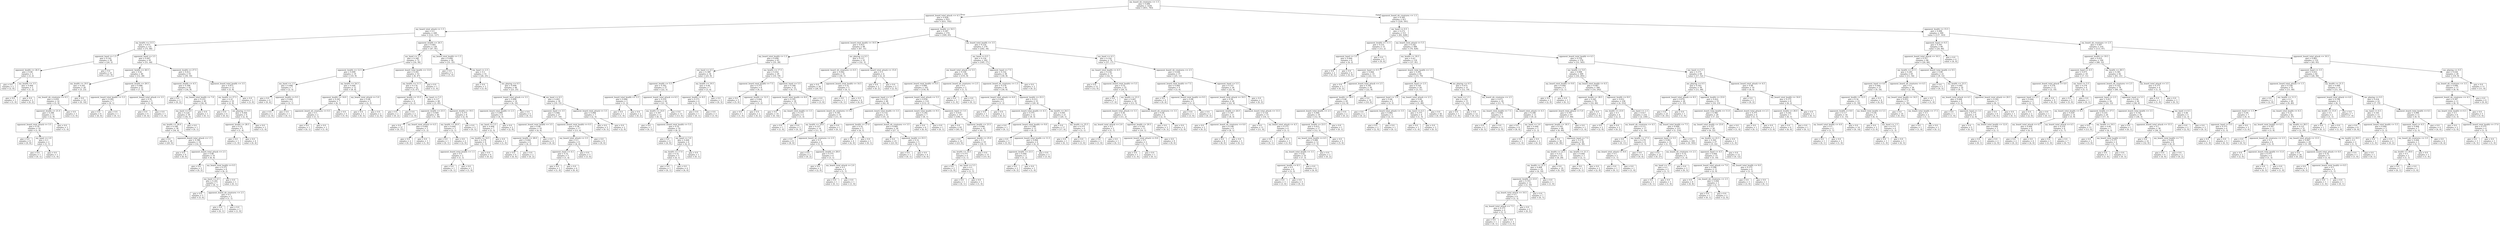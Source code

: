 digraph Tree {
node [shape=box] ;
0 [label="my_board_nb_creatures <= 1.5\ngini = 0.496\nsamples = 1434\nvalue = [651, 783]"] ;
1 [label="opponent_board_total_attack <= 4.5\ngini = 0.426\nsamples = 623\nvalue = [431, 192]"] ;
0 -> 1 [labeldistance=2.5, labelangle=45, headlabel="True"] ;
2 [label="my_board_total_attack <= 1.5\ngini = 0.5\nsamples = 249\nvalue = [122, 127]"] ;
1 -> 2 ;
3 [label="my_health <= 13.5\ngini = 0.471\nsamples = 121\nvalue = [75, 46]"] ;
2 -> 3 ;
4 [label="opponent_hand <= 1.5\ngini = 0.142\nsamples = 26\nvalue = [24, 2]"] ;
3 -> 4 ;
5 [label="opponent_health <= 26.5\ngini = 0.48\nsamples = 5\nvalue = [3, 2]"] ;
4 -> 5 ;
6 [label="gini = 0.0\nsamples = 2\nvalue = [2, 0]"] ;
5 -> 6 ;
7 [label="my_health <= 3.5\ngini = 0.444\nsamples = 3\nvalue = [1, 2]"] ;
5 -> 7 ;
8 [label="gini = 0.0\nsamples = 1\nvalue = [1, 0]"] ;
7 -> 8 ;
9 [label="gini = 0.0\nsamples = 2\nvalue = [0, 2]"] ;
7 -> 9 ;
10 [label="gini = 0.0\nsamples = 21\nvalue = [21, 0]"] ;
4 -> 10 ;
11 [label="opponent_hand <= 3.5\ngini = 0.497\nsamples = 95\nvalue = [51, 44]"] ;
3 -> 11 ;
12 [label="opponent_health <= 26.5\ngini = 0.42\nsamples = 40\nvalue = [12, 28]"] ;
11 -> 12 ;
13 [label="my_health <= 19.5\ngini = 0.293\nsamples = 28\nvalue = [5, 23]"] ;
12 -> 13 ;
14 [label="my_board_nb_creatures <= 0.5\ngini = 0.459\nsamples = 14\nvalue = [5, 9]"] ;
13 -> 14 ;
15 [label="opponent_health <= 21.0\ngini = 0.298\nsamples = 11\nvalue = [2, 9]"] ;
14 -> 15 ;
16 [label="opponent_board_total_attack <= 3.5\ngini = 0.18\nsamples = 10\nvalue = [1, 9]"] ;
15 -> 16 ;
17 [label="gini = 0.0\nsamples = 8\nvalue = [0, 8]"] ;
16 -> 17 ;
18 [label="my_hand <= 2.0\ngini = 0.5\nsamples = 2\nvalue = [1, 1]"] ;
16 -> 18 ;
19 [label="gini = 0.0\nsamples = 1\nvalue = [0, 1]"] ;
18 -> 19 ;
20 [label="gini = 0.0\nsamples = 1\nvalue = [1, 0]"] ;
18 -> 20 ;
21 [label="gini = 0.0\nsamples = 1\nvalue = [1, 0]"] ;
15 -> 21 ;
22 [label="gini = 0.0\nsamples = 3\nvalue = [3, 0]"] ;
14 -> 22 ;
23 [label="gini = 0.0\nsamples = 14\nvalue = [0, 14]"] ;
13 -> 23 ;
24 [label="opponent_health <= 29.5\ngini = 0.486\nsamples = 12\nvalue = [7, 5]"] ;
12 -> 24 ;
25 [label="opponent_board_total_health <= 5.5\ngini = 0.245\nsamples = 7\nvalue = [6, 1]"] ;
24 -> 25 ;
26 [label="gini = 0.0\nsamples = 6\nvalue = [6, 0]"] ;
25 -> 26 ;
27 [label="gini = 0.0\nsamples = 1\nvalue = [0, 1]"] ;
25 -> 27 ;
28 [label="opponent_board_total_attack <= 3.5\ngini = 0.32\nsamples = 5\nvalue = [1, 4]"] ;
24 -> 28 ;
29 [label="gini = 0.0\nsamples = 4\nvalue = [0, 4]"] ;
28 -> 29 ;
30 [label="gini = 0.0\nsamples = 1\nvalue = [1, 0]"] ;
28 -> 30 ;
31 [label="opponent_health <= 27.5\ngini = 0.413\nsamples = 55\nvalue = [39, 16]"] ;
11 -> 31 ;
32 [label="opponent_health <= 4.5\ngini = 0.308\nsamples = 42\nvalue = [34, 8]"] ;
31 -> 32 ;
33 [label="gini = 0.0\nsamples = 2\nvalue = [0, 2]"] ;
32 -> 33 ;
34 [label="my_board_total_health <= 7.0\ngini = 0.255\nsamples = 40\nvalue = [34, 6]"] ;
32 -> 34 ;
35 [label="my_hand <= 8.0\ngini = 0.224\nsamples = 39\nvalue = [34, 5]"] ;
34 -> 35 ;
36 [label="my_health <= 26.0\ngini = 0.188\nsamples = 38\nvalue = [34, 4]"] ;
35 -> 36 ;
37 [label="gini = 0.0\nsamples = 20\nvalue = [20, 0]"] ;
36 -> 37 ;
38 [label="opponent_board_total_attack <= 1.5\ngini = 0.346\nsamples = 18\nvalue = [14, 4]"] ;
36 -> 38 ;
39 [label="gini = 0.0\nsamples = 8\nvalue = [8, 0]"] ;
38 -> 39 ;
40 [label="opponent_board_total_attack <= 2.5\ngini = 0.48\nsamples = 10\nvalue = [6, 4]"] ;
38 -> 40 ;
41 [label="gini = 0.0\nsamples = 2\nvalue = [0, 2]"] ;
40 -> 41 ;
42 [label="my_board_total_health <= 0.5\ngini = 0.375\nsamples = 8\nvalue = [6, 2]"] ;
40 -> 42 ;
43 [label="my_hand <= 4.5\ngini = 0.245\nsamples = 7\nvalue = [6, 1]"] ;
42 -> 43 ;
44 [label="gini = 0.0\nsamples = 5\nvalue = [5, 0]"] ;
43 -> 44 ;
45 [label="opponent_board_nb_creatures <= 2.5\ngini = 0.5\nsamples = 2\nvalue = [1, 1]"] ;
43 -> 45 ;
46 [label="gini = 0.0\nsamples = 1\nvalue = [0, 1]"] ;
45 -> 46 ;
47 [label="gini = 0.0\nsamples = 1\nvalue = [1, 0]"] ;
45 -> 47 ;
48 [label="gini = 0.0\nsamples = 1\nvalue = [0, 1]"] ;
42 -> 48 ;
49 [label="gini = 0.0\nsamples = 1\nvalue = [0, 1]"] ;
35 -> 49 ;
50 [label="gini = 0.0\nsamples = 1\nvalue = [0, 1]"] ;
34 -> 50 ;
51 [label="opponent_board_total_health <= 3.5\ngini = 0.473\nsamples = 13\nvalue = [5, 8]"] ;
31 -> 51 ;
52 [label="my_health <= 27.5\ngini = 0.32\nsamples = 10\nvalue = [2, 8]"] ;
51 -> 52 ;
53 [label="gini = 0.0\nsamples = 4\nvalue = [0, 4]"] ;
52 -> 53 ;
54 [label="me_playing <= 0.5\ngini = 0.444\nsamples = 6\nvalue = [2, 4]"] ;
52 -> 54 ;
55 [label="opponent_health <= 28.5\ngini = 0.32\nsamples = 5\nvalue = [1, 4]"] ;
54 -> 55 ;
56 [label="gini = 0.0\nsamples = 1\nvalue = [1, 0]"] ;
55 -> 56 ;
57 [label="gini = 0.0\nsamples = 4\nvalue = [0, 4]"] ;
55 -> 57 ;
58 [label="gini = 0.0\nsamples = 1\nvalue = [1, 0]"] ;
54 -> 58 ;
59 [label="gini = 0.0\nsamples = 3\nvalue = [3, 0]"] ;
51 -> 59 ;
60 [label="opponent_health <= 24.5\ngini = 0.465\nsamples = 128\nvalue = [47, 81]"] ;
2 -> 60 ;
61 [label="my_hand <= 2.5\ngini = 0.346\nsamples = 72\nvalue = [16, 56]"] ;
60 -> 61 ;
62 [label="opponent_health <= 12.5\ngini = 0.499\nsamples = 19\nvalue = [10, 9]"] ;
61 -> 62 ;
63 [label="my_hand <= 1.5\ngini = 0.408\nsamples = 7\nvalue = [2, 5]"] ;
62 -> 63 ;
64 [label="gini = 0.0\nsamples = 4\nvalue = [0, 4]"] ;
63 -> 64 ;
65 [label="opponent_health <= 9.5\ngini = 0.444\nsamples = 3\nvalue = [2, 1]"] ;
63 -> 65 ;
66 [label="gini = 0.0\nsamples = 2\nvalue = [2, 0]"] ;
65 -> 66 ;
67 [label="gini = 0.0\nsamples = 1\nvalue = [0, 1]"] ;
65 -> 67 ;
68 [label="my_health <= 24.5\ngini = 0.444\nsamples = 12\nvalue = [8, 4]"] ;
62 -> 68 ;
69 [label="opponent_health <= 14.0\ngini = 0.245\nsamples = 7\nvalue = [6, 1]"] ;
68 -> 69 ;
70 [label="opponent_board_nb_creatures <= 0.5\ngini = 0.5\nsamples = 2\nvalue = [1, 1]"] ;
69 -> 70 ;
71 [label="gini = 0.0\nsamples = 1\nvalue = [0, 1]"] ;
70 -> 71 ;
72 [label="gini = 0.0\nsamples = 1\nvalue = [1, 0]"] ;
70 -> 72 ;
73 [label="gini = 0.0\nsamples = 5\nvalue = [5, 0]"] ;
69 -> 73 ;
74 [label="my_board_total_attack <= 5.0\ngini = 0.48\nsamples = 5\nvalue = [2, 3]"] ;
68 -> 74 ;
75 [label="gini = 0.0\nsamples = 3\nvalue = [0, 3]"] ;
74 -> 75 ;
76 [label="gini = 0.0\nsamples = 2\nvalue = [2, 0]"] ;
74 -> 76 ;
77 [label="opponent_board_total_health <= 13.0\ngini = 0.201\nsamples = 53\nvalue = [6, 47]"] ;
61 -> 77 ;
78 [label="my_health <= 11.5\ngini = 0.174\nsamples = 52\nvalue = [5, 47]"] ;
77 -> 78 ;
79 [label="opponent_health <= 15.5\ngini = 0.5\nsamples = 4\nvalue = [2, 2]"] ;
78 -> 79 ;
80 [label="gini = 0.0\nsamples = 2\nvalue = [0, 2]"] ;
79 -> 80 ;
81 [label="gini = 0.0\nsamples = 2\nvalue = [2, 0]"] ;
79 -> 81 ;
82 [label="my_hand <= 5.5\ngini = 0.117\nsamples = 48\nvalue = [3, 45]"] ;
78 -> 82 ;
83 [label="opponent_health <= 23.5\ngini = 0.049\nsamples = 40\nvalue = [1, 39]"] ;
82 -> 83 ;
84 [label="gini = 0.0\nsamples = 37\nvalue = [0, 37]"] ;
83 -> 84 ;
85 [label="my_board_total_attack <= 4.5\ngini = 0.444\nsamples = 3\nvalue = [1, 2]"] ;
83 -> 85 ;
86 [label="gini = 0.0\nsamples = 2\nvalue = [0, 2]"] ;
85 -> 86 ;
87 [label="gini = 0.0\nsamples = 1\nvalue = [1, 0]"] ;
85 -> 87 ;
88 [label="opponent_health <= 19.5\ngini = 0.375\nsamples = 8\nvalue = [2, 6]"] ;
82 -> 88 ;
89 [label="my_health <= 20.0\ngini = 0.444\nsamples = 3\nvalue = [2, 1]"] ;
88 -> 89 ;
90 [label="gini = 0.0\nsamples = 1\nvalue = [0, 1]"] ;
89 -> 90 ;
91 [label="gini = 0.0\nsamples = 2\nvalue = [2, 0]"] ;
89 -> 91 ;
92 [label="gini = 0.0\nsamples = 5\nvalue = [0, 5]"] ;
88 -> 92 ;
93 [label="gini = 0.0\nsamples = 1\nvalue = [1, 0]"] ;
77 -> 93 ;
94 [label="my_board_total_health <= 1.5\ngini = 0.494\nsamples = 56\nvalue = [31, 25]"] ;
60 -> 94 ;
95 [label="gini = 0.0\nsamples = 5\nvalue = [5, 0]"] ;
94 -> 95 ;
96 [label="my_hand <= 2.5\ngini = 0.5\nsamples = 51\nvalue = [26, 25]"] ;
94 -> 96 ;
97 [label="gini = 0.0\nsamples = 3\nvalue = [3, 0]"] ;
96 -> 97 ;
98 [label="me_playing <= 0.5\ngini = 0.499\nsamples = 48\nvalue = [23, 25]"] ;
96 -> 98 ;
99 [label="opponent_board_total_attack <= 3.5\ngini = 0.408\nsamples = 14\nvalue = [4, 10]"] ;
98 -> 99 ;
100 [label="opponent_board_total_health <= 2.5\ngini = 0.494\nsamples = 9\nvalue = [4, 5]"] ;
99 -> 100 ;
101 [label="my_hand <= 5.5\ngini = 0.408\nsamples = 7\nvalue = [2, 5]"] ;
100 -> 101 ;
102 [label="my_health <= 14.5\ngini = 0.278\nsamples = 6\nvalue = [1, 5]"] ;
101 -> 102 ;
103 [label="opponent_board_total_health <= 1.5\ngini = 0.5\nsamples = 2\nvalue = [1, 1]"] ;
102 -> 103 ;
104 [label="gini = 0.0\nsamples = 1\nvalue = [0, 1]"] ;
103 -> 104 ;
105 [label="gini = 0.0\nsamples = 1\nvalue = [1, 0]"] ;
103 -> 105 ;
106 [label="gini = 0.0\nsamples = 4\nvalue = [0, 4]"] ;
102 -> 106 ;
107 [label="gini = 0.0\nsamples = 1\nvalue = [1, 0]"] ;
101 -> 107 ;
108 [label="gini = 0.0\nsamples = 2\nvalue = [2, 0]"] ;
100 -> 108 ;
109 [label="gini = 0.0\nsamples = 5\nvalue = [0, 5]"] ;
99 -> 109 ;
110 [label="my_hand <= 6.5\ngini = 0.493\nsamples = 34\nvalue = [19, 15]"] ;
98 -> 110 ;
111 [label="opponent_hand <= 3.5\ngini = 0.466\nsamples = 27\nvalue = [17, 10]"] ;
110 -> 111 ;
112 [label="opponent_board_total_health <= 3.5\ngini = 0.48\nsamples = 10\nvalue = [4, 6]"] ;
111 -> 112 ;
113 [label="opponent_health <= 28.0\ngini = 0.444\nsamples = 6\nvalue = [4, 2]"] ;
112 -> 113 ;
114 [label="gini = 0.0\nsamples = 4\nvalue = [4, 0]"] ;
113 -> 114 ;
115 [label="gini = 0.0\nsamples = 2\nvalue = [0, 2]"] ;
113 -> 115 ;
116 [label="gini = 0.0\nsamples = 4\nvalue = [0, 4]"] ;
112 -> 116 ;
117 [label="opponent_board_total_health <= 0.5\ngini = 0.36\nsamples = 17\nvalue = [13, 4]"] ;
111 -> 117 ;
118 [label="my_board_total_attack <= 3.5\ngini = 0.5\nsamples = 8\nvalue = [4, 4]"] ;
117 -> 118 ;
119 [label="opponent_hand <= 4.5\ngini = 0.32\nsamples = 5\nvalue = [1, 4]"] ;
118 -> 119 ;
120 [label="gini = 0.0\nsamples = 1\nvalue = [1, 0]"] ;
119 -> 120 ;
121 [label="gini = 0.0\nsamples = 4\nvalue = [0, 4]"] ;
119 -> 121 ;
122 [label="gini = 0.0\nsamples = 3\nvalue = [3, 0]"] ;
118 -> 122 ;
123 [label="gini = 0.0\nsamples = 9\nvalue = [9, 0]"] ;
117 -> 123 ;
124 [label="opponent_board_total_attack <= 3.5\ngini = 0.408\nsamples = 7\nvalue = [2, 5]"] ;
110 -> 124 ;
125 [label="gini = 0.0\nsamples = 5\nvalue = [0, 5]"] ;
124 -> 125 ;
126 [label="gini = 0.0\nsamples = 2\nvalue = [2, 0]"] ;
124 -> 126 ;
127 [label="opponent_health <= 16.5\ngini = 0.287\nsamples = 374\nvalue = [309, 65]"] ;
1 -> 127 ;
128 [label="opponent_board_total_health <= 10.5\ngini = 0.433\nsamples = 98\nvalue = [67, 31]"] ;
127 -> 128 ;
129 [label="my_board_total_health <= 1.5\ngini = 0.494\nsamples = 63\nvalue = [35, 28]"] ;
128 -> 129 ;
130 [label="my_hand <= 4.5\ngini = 0.389\nsamples = 34\nvalue = [25, 9]"] ;
129 -> 130 ;
131 [label="opponent_health <= 5.5\ngini = 0.302\nsamples = 27\nvalue = [22, 5]"] ;
130 -> 131 ;
132 [label="opponent_board_total_health <= 5.5\ngini = 0.444\nsamples = 3\nvalue = [1, 2]"] ;
131 -> 132 ;
133 [label="gini = 0.0\nsamples = 1\nvalue = [1, 0]"] ;
132 -> 133 ;
134 [label="gini = 0.0\nsamples = 2\nvalue = [0, 2]"] ;
132 -> 134 ;
135 [label="opponent_board_total_attack <= 6.5\ngini = 0.219\nsamples = 24\nvalue = [21, 3]"] ;
131 -> 135 ;
136 [label="my_health <= 14.0\ngini = 0.397\nsamples = 11\nvalue = [8, 3]"] ;
135 -> 136 ;
137 [label="gini = 0.0\nsamples = 1\nvalue = [0, 1]"] ;
136 -> 137 ;
138 [label="opponent_board_total_health <= 5.5\ngini = 0.32\nsamples = 10\nvalue = [8, 2]"] ;
136 -> 138 ;
139 [label="gini = 0.0\nsamples = 4\nvalue = [4, 0]"] ;
138 -> 139 ;
140 [label="my_hand <= 3.0\ngini = 0.444\nsamples = 6\nvalue = [4, 2]"] ;
138 -> 140 ;
141 [label="my_health <= 17.0\ngini = 0.32\nsamples = 5\nvalue = [4, 1]"] ;
140 -> 141 ;
142 [label="gini = 0.0\nsamples = 1\nvalue = [0, 1]"] ;
141 -> 142 ;
143 [label="gini = 0.0\nsamples = 4\nvalue = [4, 0]"] ;
141 -> 143 ;
144 [label="gini = 0.0\nsamples = 1\nvalue = [0, 1]"] ;
140 -> 144 ;
145 [label="gini = 0.0\nsamples = 13\nvalue = [13, 0]"] ;
135 -> 145 ;
146 [label="my_health <= 19.5\ngini = 0.49\nsamples = 7\nvalue = [3, 4]"] ;
130 -> 146 ;
147 [label="opponent_health <= 8.5\ngini = 0.375\nsamples = 4\nvalue = [3, 1]"] ;
146 -> 147 ;
148 [label="gini = 0.0\nsamples = 1\nvalue = [0, 1]"] ;
147 -> 148 ;
149 [label="gini = 0.0\nsamples = 3\nvalue = [3, 0]"] ;
147 -> 149 ;
150 [label="gini = 0.0\nsamples = 3\nvalue = [0, 3]"] ;
146 -> 150 ;
151 [label="my_health <= 17.5\ngini = 0.452\nsamples = 29\nvalue = [10, 19]"] ;
129 -> 151 ;
152 [label="opponent_board_total_health <= 7.5\ngini = 0.375\nsamples = 8\nvalue = [6, 2]"] ;
151 -> 152 ;
153 [label="gini = 0.0\nsamples = 5\nvalue = [5, 0]"] ;
152 -> 153 ;
154 [label="opponent_health <= 12.5\ngini = 0.444\nsamples = 3\nvalue = [1, 2]"] ;
152 -> 154 ;
155 [label="gini = 0.0\nsamples = 1\nvalue = [1, 0]"] ;
154 -> 155 ;
156 [label="gini = 0.0\nsamples = 2\nvalue = [0, 2]"] ;
154 -> 156 ;
157 [label="opponent_hand <= 5.5\ngini = 0.308\nsamples = 21\nvalue = [4, 17]"] ;
151 -> 157 ;
158 [label="opponent_board_total_health <= 8.0\ngini = 0.105\nsamples = 18\nvalue = [1, 17]"] ;
157 -> 158 ;
159 [label="gini = 0.0\nsamples = 14\nvalue = [0, 14]"] ;
158 -> 159 ;
160 [label="my_board_total_health <= 3.5\ngini = 0.375\nsamples = 4\nvalue = [1, 3]"] ;
158 -> 160 ;
161 [label="gini = 0.0\nsamples = 1\nvalue = [1, 0]"] ;
160 -> 161 ;
162 [label="gini = 0.0\nsamples = 3\nvalue = [0, 3]"] ;
160 -> 162 ;
163 [label="gini = 0.0\nsamples = 3\nvalue = [3, 0]"] ;
157 -> 163 ;
164 [label="me_playing <= 0.5\ngini = 0.157\nsamples = 35\nvalue = [32, 3]"] ;
128 -> 164 ;
165 [label="opponent_board_nb_creatures <= 6.5\ngini = 0.062\nsamples = 31\nvalue = [30, 1]"] ;
164 -> 165 ;
166 [label="gini = 0.0\nsamples = 26\nvalue = [26, 0]"] ;
165 -> 166 ;
167 [label="opponent_board_total_health <= 14.5\ngini = 0.32\nsamples = 5\nvalue = [4, 1]"] ;
165 -> 167 ;
168 [label="gini = 0.0\nsamples = 1\nvalue = [0, 1]"] ;
167 -> 168 ;
169 [label="gini = 0.0\nsamples = 4\nvalue = [4, 0]"] ;
167 -> 169 ;
170 [label="opponent_board_total_attack <= 15.0\ngini = 0.5\nsamples = 4\nvalue = [2, 2]"] ;
164 -> 170 ;
171 [label="gini = 0.0\nsamples = 2\nvalue = [0, 2]"] ;
170 -> 171 ;
172 [label="gini = 0.0\nsamples = 2\nvalue = [2, 0]"] ;
170 -> 172 ;
173 [label="my_board_total_health <= 3.5\ngini = 0.216\nsamples = 276\nvalue = [242, 34]"] ;
127 -> 173 ;
174 [label="my_hand <= 6.5\ngini = 0.154\nsamples = 202\nvalue = [185, 17]"] ;
173 -> 174 ;
175 [label="my_board_total_attack <= 5.5\ngini = 0.104\nsamples = 164\nvalue = [155, 9]"] ;
174 -> 175 ;
176 [label="opponent_board_total_health <= 6.5\ngini = 0.094\nsamples = 162\nvalue = [154, 8]"] ;
175 -> 176 ;
177 [label="opponent_hand <= 2.5\ngini = 0.219\nsamples = 48\nvalue = [42, 6]"] ;
176 -> 177 ;
178 [label="opponent_board_nb_creatures <= 4.5\ngini = 0.391\nsamples = 15\nvalue = [11, 4]"] ;
177 -> 178 ;
179 [label="my_health <= 19.0\ngini = 0.337\nsamples = 14\nvalue = [11, 3]"] ;
178 -> 179 ;
180 [label="gini = 0.0\nsamples = 8\nvalue = [8, 0]"] ;
179 -> 180 ;
181 [label="opponent_board_nb_creatures <= 2.5\ngini = 0.5\nsamples = 6\nvalue = [3, 3]"] ;
179 -> 181 ;
182 [label="gini = 0.0\nsamples = 2\nvalue = [0, 2]"] ;
181 -> 182 ;
183 [label="opponent_health <= 28.0\ngini = 0.375\nsamples = 4\nvalue = [3, 1]"] ;
181 -> 183 ;
184 [label="gini = 0.0\nsamples = 2\nvalue = [2, 0]"] ;
183 -> 184 ;
185 [label="my_board_total_attack <= 2.0\ngini = 0.5\nsamples = 2\nvalue = [1, 1]"] ;
183 -> 185 ;
186 [label="gini = 0.0\nsamples = 1\nvalue = [0, 1]"] ;
185 -> 186 ;
187 [label="gini = 0.0\nsamples = 1\nvalue = [1, 0]"] ;
185 -> 187 ;
188 [label="gini = 0.0\nsamples = 1\nvalue = [0, 1]"] ;
178 -> 188 ;
189 [label="opponent_board_total_health <= 3.5\ngini = 0.114\nsamples = 33\nvalue = [31, 2]"] ;
177 -> 189 ;
190 [label="opponent_health <= 27.0\ngini = 0.32\nsamples = 5\nvalue = [4, 1]"] ;
189 -> 190 ;
191 [label="gini = 0.0\nsamples = 4\nvalue = [4, 0]"] ;
190 -> 191 ;
192 [label="gini = 0.0\nsamples = 1\nvalue = [0, 1]"] ;
190 -> 192 ;
193 [label="opponent_board_nb_creatures <= 3.5\ngini = 0.069\nsamples = 28\nvalue = [27, 1]"] ;
189 -> 193 ;
194 [label="gini = 0.0\nsamples = 23\nvalue = [23, 0]"] ;
193 -> 194 ;
195 [label="opponent_health <= 25.5\ngini = 0.32\nsamples = 5\nvalue = [4, 1]"] ;
193 -> 195 ;
196 [label="gini = 0.0\nsamples = 1\nvalue = [0, 1]"] ;
195 -> 196 ;
197 [label="gini = 0.0\nsamples = 4\nvalue = [4, 0]"] ;
195 -> 197 ;
198 [label="opponent_board_total_attack <= 5.5\ngini = 0.034\nsamples = 114\nvalue = [112, 2]"] ;
176 -> 198 ;
199 [label="opponent_board_total_health <= 9.5\ngini = 0.245\nsamples = 7\nvalue = [6, 1]"] ;
198 -> 199 ;
200 [label="gini = 0.0\nsamples = 6\nvalue = [6, 0]"] ;
199 -> 200 ;
201 [label="gini = 0.0\nsamples = 1\nvalue = [0, 1]"] ;
199 -> 201 ;
202 [label="opponent_hand <= 3.5\ngini = 0.019\nsamples = 107\nvalue = [106, 1]"] ;
198 -> 202 ;
203 [label="gini = 0.0\nsamples = 65\nvalue = [65, 0]"] ;
202 -> 203 ;
204 [label="opponent_health <= 23.5\ngini = 0.046\nsamples = 42\nvalue = [41, 1]"] ;
202 -> 204 ;
205 [label="gini = 0.0\nsamples = 23\nvalue = [23, 0]"] ;
204 -> 205 ;
206 [label="opponent_health <= 25.0\ngini = 0.1\nsamples = 19\nvalue = [18, 1]"] ;
204 -> 206 ;
207 [label="my_health <= 16.5\ngini = 0.375\nsamples = 4\nvalue = [3, 1]"] ;
206 -> 207 ;
208 [label="gini = 0.0\nsamples = 2\nvalue = [2, 0]"] ;
207 -> 208 ;
209 [label="my_hand <= 5.5\ngini = 0.5\nsamples = 2\nvalue = [1, 1]"] ;
207 -> 209 ;
210 [label="gini = 0.0\nsamples = 1\nvalue = [0, 1]"] ;
209 -> 210 ;
211 [label="gini = 0.0\nsamples = 1\nvalue = [1, 0]"] ;
209 -> 211 ;
212 [label="gini = 0.0\nsamples = 15\nvalue = [15, 0]"] ;
206 -> 212 ;
213 [label="opponent_board_nb_creatures <= 2.5\ngini = 0.5\nsamples = 2\nvalue = [1, 1]"] ;
175 -> 213 ;
214 [label="gini = 0.0\nsamples = 1\nvalue = [1, 0]"] ;
213 -> 214 ;
215 [label="gini = 0.0\nsamples = 1\nvalue = [0, 1]"] ;
213 -> 215 ;
216 [label="opponent_hand <= 7.5\ngini = 0.332\nsamples = 38\nvalue = [30, 8]"] ;
174 -> 216 ;
217 [label="opponent_board_nb_creatures <= 1.5\ngini = 0.278\nsamples = 36\nvalue = [30, 6]"] ;
216 -> 217 ;
218 [label="opponent_board_total_attack <= 6.0\ngini = 0.444\nsamples = 3\nvalue = [1, 2]"] ;
217 -> 218 ;
219 [label="gini = 0.0\nsamples = 1\nvalue = [1, 0]"] ;
218 -> 219 ;
220 [label="gini = 0.0\nsamples = 2\nvalue = [0, 2]"] ;
218 -> 220 ;
221 [label="opponent_health <= 25.5\ngini = 0.213\nsamples = 33\nvalue = [29, 4]"] ;
217 -> 221 ;
222 [label="opponent_board_total_health <= 4.5\ngini = 0.375\nsamples = 12\nvalue = [9, 3]"] ;
221 -> 222 ;
223 [label="gini = 0.0\nsamples = 1\nvalue = [0, 1]"] ;
222 -> 223 ;
224 [label="opponent_board_total_health <= 9.0\ngini = 0.298\nsamples = 11\nvalue = [9, 2]"] ;
222 -> 224 ;
225 [label="gini = 0.0\nsamples = 5\nvalue = [5, 0]"] ;
224 -> 225 ;
226 [label="opponent_board_total_health <= 11.5\ngini = 0.444\nsamples = 6\nvalue = [4, 2]"] ;
224 -> 226 ;
227 [label="opponent_health <= 23.5\ngini = 0.444\nsamples = 3\nvalue = [1, 2]"] ;
226 -> 227 ;
228 [label="gini = 0.0\nsamples = 2\nvalue = [0, 2]"] ;
227 -> 228 ;
229 [label="gini = 0.0\nsamples = 1\nvalue = [1, 0]"] ;
227 -> 229 ;
230 [label="gini = 0.0\nsamples = 3\nvalue = [3, 0]"] ;
226 -> 230 ;
231 [label="my_health <= 24.5\ngini = 0.091\nsamples = 21\nvalue = [20, 1]"] ;
221 -> 231 ;
232 [label="gini = 0.0\nsamples = 17\nvalue = [17, 0]"] ;
231 -> 232 ;
233 [label="my_health <= 25.5\ngini = 0.375\nsamples = 4\nvalue = [3, 1]"] ;
231 -> 233 ;
234 [label="gini = 0.0\nsamples = 1\nvalue = [0, 1]"] ;
233 -> 234 ;
235 [label="gini = 0.0\nsamples = 3\nvalue = [3, 0]"] ;
233 -> 235 ;
236 [label="gini = 0.0\nsamples = 2\nvalue = [0, 2]"] ;
216 -> 236 ;
237 [label="my_hand <= 4.5\ngini = 0.354\nsamples = 74\nvalue = [57, 17]"] ;
173 -> 237 ;
238 [label="my_board_total_health <= 4.5\ngini = 0.234\nsamples = 37\nvalue = [32, 5]"] ;
237 -> 238 ;
239 [label="gini = 0.0\nsamples = 12\nvalue = [12, 0]"] ;
238 -> 239 ;
240 [label="opponent_board_total_health <= 5.5\ngini = 0.32\nsamples = 25\nvalue = [20, 5]"] ;
238 -> 240 ;
241 [label="gini = 0.0\nsamples = 7\nvalue = [7, 0]"] ;
240 -> 241 ;
242 [label="my_health <= 23.5\ngini = 0.401\nsamples = 18\nvalue = [13, 5]"] ;
240 -> 242 ;
243 [label="opponent_board_total_attack <= 5.5\ngini = 0.26\nsamples = 13\nvalue = [11, 2]"] ;
242 -> 243 ;
244 [label="my_board_total_attack <= 2.0\ngini = 0.5\nsamples = 2\nvalue = [1, 1]"] ;
243 -> 244 ;
245 [label="gini = 0.0\nsamples = 1\nvalue = [1, 0]"] ;
244 -> 245 ;
246 [label="gini = 0.0\nsamples = 1\nvalue = [0, 1]"] ;
244 -> 246 ;
247 [label="opponent_health <= 20.5\ngini = 0.165\nsamples = 11\nvalue = [10, 1]"] ;
243 -> 247 ;
248 [label="opponent_board_total_attack <= 9.0\ngini = 0.5\nsamples = 2\nvalue = [1, 1]"] ;
247 -> 248 ;
249 [label="gini = 0.0\nsamples = 1\nvalue = [1, 0]"] ;
248 -> 249 ;
250 [label="gini = 0.0\nsamples = 1\nvalue = [0, 1]"] ;
248 -> 250 ;
251 [label="gini = 0.0\nsamples = 9\nvalue = [9, 0]"] ;
247 -> 251 ;
252 [label="opponent_board_nb_creatures <= 3.5\ngini = 0.48\nsamples = 5\nvalue = [2, 3]"] ;
242 -> 252 ;
253 [label="gini = 0.0\nsamples = 3\nvalue = [0, 3]"] ;
252 -> 253 ;
254 [label="gini = 0.0\nsamples = 2\nvalue = [2, 0]"] ;
252 -> 254 ;
255 [label="opponent_board_nb_creatures <= 2.5\ngini = 0.438\nsamples = 37\nvalue = [25, 12]"] ;
237 -> 255 ;
256 [label="opponent_board_total_health <= 7.5\ngini = 0.444\nsamples = 9\nvalue = [3, 6]"] ;
255 -> 256 ;
257 [label="gini = 0.0\nsamples = 4\nvalue = [0, 4]"] ;
256 -> 257 ;
258 [label="opponent_board_total_health <= 9.5\ngini = 0.48\nsamples = 5\nvalue = [3, 2]"] ;
256 -> 258 ;
259 [label="gini = 0.0\nsamples = 3\nvalue = [3, 0]"] ;
258 -> 259 ;
260 [label="gini = 0.0\nsamples = 2\nvalue = [0, 2]"] ;
258 -> 260 ;
261 [label="opponent_hand <= 5.5\ngini = 0.337\nsamples = 28\nvalue = [22, 6]"] ;
255 -> 261 ;
262 [label="opponent_board_total_attack <= 10.5\ngini = 0.26\nsamples = 26\nvalue = [22, 4]"] ;
261 -> 262 ;
263 [label="opponent_health <= 24.0\ngini = 0.397\nsamples = 11\nvalue = [8, 3]"] ;
262 -> 263 ;
264 [label="gini = 0.0\nsamples = 2\nvalue = [0, 2]"] ;
263 -> 264 ;
265 [label="opponent_board_nb_creatures <= 6.0\ngini = 0.198\nsamples = 9\nvalue = [8, 1]"] ;
263 -> 265 ;
266 [label="gini = 0.0\nsamples = 8\nvalue = [8, 0]"] ;
265 -> 266 ;
267 [label="gini = 0.0\nsamples = 1\nvalue = [0, 1]"] ;
265 -> 267 ;
268 [label="opponent_board_total_attack <= 13.5\ngini = 0.124\nsamples = 15\nvalue = [14, 1]"] ;
262 -> 268 ;
269 [label="gini = 0.0\nsamples = 11\nvalue = [11, 0]"] ;
268 -> 269 ;
270 [label="my_board_total_attack <= 4.5\ngini = 0.375\nsamples = 4\nvalue = [3, 1]"] ;
268 -> 270 ;
271 [label="gini = 0.0\nsamples = 1\nvalue = [0, 1]"] ;
270 -> 271 ;
272 [label="gini = 0.0\nsamples = 3\nvalue = [3, 0]"] ;
270 -> 272 ;
273 [label="gini = 0.0\nsamples = 2\nvalue = [0, 2]"] ;
261 -> 273 ;
274 [label="opponent_board_nb_creatures <= 1.5\ngini = 0.395\nsamples = 811\nvalue = [220, 591]"] ;
0 -> 274 [labeldistance=2.5, labelangle=-45, headlabel="False"] ;
275 [label="my_hand <= 0.5\ngini = 0.272\nsamples = 511\nvalue = [83, 428]"] ;
274 -> 275 ;
276 [label="opponent_health <= 11.5\ngini = 0.231\nsamples = 15\nvalue = [13, 2]"] ;
275 -> 276 ;
277 [label="opponent_hand <= 3.5\ngini = 0.444\nsamples = 6\nvalue = [4, 2]"] ;
276 -> 277 ;
278 [label="gini = 0.0\nsamples = 2\nvalue = [0, 2]"] ;
277 -> 278 ;
279 [label="gini = 0.0\nsamples = 4\nvalue = [4, 0]"] ;
277 -> 279 ;
280 [label="gini = 0.0\nsamples = 9\nvalue = [9, 0]"] ;
276 -> 280 ;
281 [label="my_board_total_attack <= 5.5\ngini = 0.242\nsamples = 496\nvalue = [70, 426]"] ;
275 -> 281 ;
282 [label="my_health <= 18.5\ngini = 0.43\nsamples = 118\nvalue = [37, 81]"] ;
281 -> 282 ;
283 [label="opponent_hand <= 0.5\ngini = 0.444\nsamples = 33\nvalue = [22, 11]"] ;
282 -> 283 ;
284 [label="gini = 0.0\nsamples = 3\nvalue = [0, 3]"] ;
283 -> 284 ;
285 [label="opponent_board_total_attack <= 2.5\ngini = 0.391\nsamples = 30\nvalue = [22, 8]"] ;
283 -> 285 ;
286 [label="opponent_health <= 26.5\ngini = 0.48\nsamples = 20\nvalue = [12, 8]"] ;
285 -> 286 ;
287 [label="opponent_board_total_health <= 2.5\ngini = 0.444\nsamples = 18\nvalue = [12, 6]"] ;
286 -> 287 ;
288 [label="opponent_health <= 23.5\ngini = 0.415\nsamples = 17\nvalue = [12, 5]"] ;
287 -> 288 ;
289 [label="my_board_total_health <= 4.5\ngini = 0.486\nsamples = 12\nvalue = [7, 5]"] ;
288 -> 289 ;
290 [label="my_board_total_health <= 3.5\ngini = 0.42\nsamples = 10\nvalue = [7, 3]"] ;
289 -> 290 ;
291 [label="opponent_health <= 8.5\ngini = 0.5\nsamples = 6\nvalue = [3, 3]"] ;
290 -> 291 ;
292 [label="gini = 0.0\nsamples = 3\nvalue = [3, 0]"] ;
291 -> 292 ;
293 [label="gini = 0.0\nsamples = 3\nvalue = [0, 3]"] ;
291 -> 293 ;
294 [label="gini = 0.0\nsamples = 4\nvalue = [4, 0]"] ;
290 -> 294 ;
295 [label="gini = 0.0\nsamples = 2\nvalue = [0, 2]"] ;
289 -> 295 ;
296 [label="gini = 0.0\nsamples = 5\nvalue = [5, 0]"] ;
288 -> 296 ;
297 [label="gini = 0.0\nsamples = 1\nvalue = [0, 1]"] ;
287 -> 297 ;
298 [label="gini = 0.0\nsamples = 2\nvalue = [0, 2]"] ;
286 -> 298 ;
299 [label="gini = 0.0\nsamples = 10\nvalue = [10, 0]"] ;
285 -> 299 ;
300 [label="opponent_board_total_health <= 1.5\ngini = 0.291\nsamples = 85\nvalue = [15, 70]"] ;
282 -> 300 ;
301 [label="opponent_hand <= 2.5\ngini = 0.105\nsamples = 54\nvalue = [3, 51]"] ;
300 -> 301 ;
302 [label="opponent_hand <= 1.0\ngini = 0.48\nsamples = 5\nvalue = [2, 3]"] ;
301 -> 302 ;
303 [label="gini = 0.0\nsamples = 2\nvalue = [0, 2]"] ;
302 -> 303 ;
304 [label="opponent_board_total_attack <= 3.5\ngini = 0.444\nsamples = 3\nvalue = [2, 1]"] ;
302 -> 304 ;
305 [label="gini = 0.0\nsamples = 2\nvalue = [2, 0]"] ;
304 -> 305 ;
306 [label="gini = 0.0\nsamples = 1\nvalue = [0, 1]"] ;
304 -> 306 ;
307 [label="my_board_total_attack <= 2.5\ngini = 0.04\nsamples = 49\nvalue = [1, 48]"] ;
301 -> 307 ;
308 [label="my_hand <= 4.5\ngini = 0.375\nsamples = 4\nvalue = [1, 3]"] ;
307 -> 308 ;
309 [label="gini = 0.0\nsamples = 1\nvalue = [1, 0]"] ;
308 -> 309 ;
310 [label="gini = 0.0\nsamples = 3\nvalue = [0, 3]"] ;
308 -> 310 ;
311 [label="gini = 0.0\nsamples = 45\nvalue = [0, 45]"] ;
307 -> 311 ;
312 [label="me_playing <= 0.5\ngini = 0.475\nsamples = 31\nvalue = [12, 19]"] ;
300 -> 312 ;
313 [label="my_hand <= 1.5\ngini = 0.142\nsamples = 13\nvalue = [1, 12]"] ;
312 -> 313 ;
314 [label="gini = 0.0\nsamples = 1\nvalue = [1, 0]"] ;
313 -> 314 ;
315 [label="gini = 0.0\nsamples = 12\nvalue = [0, 12]"] ;
313 -> 315 ;
316 [label="my_board_nb_creatures <= 2.5\ngini = 0.475\nsamples = 18\nvalue = [11, 7]"] ;
312 -> 316 ;
317 [label="my_board_total_health <= 7.5\ngini = 0.408\nsamples = 7\nvalue = [2, 5]"] ;
316 -> 317 ;
318 [label="gini = 0.0\nsamples = 5\nvalue = [0, 5]"] ;
317 -> 318 ;
319 [label="gini = 0.0\nsamples = 2\nvalue = [2, 0]"] ;
317 -> 319 ;
320 [label="my_board_total_attack <= 4.5\ngini = 0.298\nsamples = 11\nvalue = [9, 2]"] ;
316 -> 320 ;
321 [label="gini = 0.0\nsamples = 8\nvalue = [8, 0]"] ;
320 -> 321 ;
322 [label="my_hand <= 3.0\ngini = 0.444\nsamples = 3\nvalue = [1, 2]"] ;
320 -> 322 ;
323 [label="gini = 0.0\nsamples = 1\nvalue = [1, 0]"] ;
322 -> 323 ;
324 [label="gini = 0.0\nsamples = 2\nvalue = [0, 2]"] ;
322 -> 324 ;
325 [label="opponent_board_total_health <= 4.5\ngini = 0.159\nsamples = 378\nvalue = [33, 345]"] ;
281 -> 325 ;
326 [label="my_health <= 5.0\ngini = 0.098\nsamples = 309\nvalue = [16, 293]"] ;
325 -> 326 ;
327 [label="my_board_total_health <= 9.0\ngini = 0.444\nsamples = 3\nvalue = [2, 1]"] ;
326 -> 327 ;
328 [label="gini = 0.0\nsamples = 2\nvalue = [2, 0]"] ;
327 -> 328 ;
329 [label="gini = 0.0\nsamples = 1\nvalue = [0, 1]"] ;
327 -> 329 ;
330 [label="my_board_total_health <= 6.5\ngini = 0.087\nsamples = 306\nvalue = [14, 292]"] ;
326 -> 330 ;
331 [label="opponent_health <= 28.5\ngini = 0.245\nsamples = 70\nvalue = [10, 60]"] ;
330 -> 331 ;
332 [label="opponent_board_total_attack <= 5.0\ngini = 0.187\nsamples = 67\nvalue = [7, 60]"] ;
331 -> 332 ;
333 [label="opponent_health <= 18.5\ngini = 0.165\nsamples = 66\nvalue = [6, 60]"] ;
332 -> 333 ;
334 [label="gini = 0.0\nsamples = 30\nvalue = [0, 30]"] ;
333 -> 334 ;
335 [label="opponent_hand <= 7.5\ngini = 0.278\nsamples = 36\nvalue = [6, 30]"] ;
333 -> 335 ;
336 [label="my_health <= 22.5\ngini = 0.213\nsamples = 33\nvalue = [4, 29]"] ;
335 -> 336 ;
337 [label="my_health <= 21.5\ngini = 0.408\nsamples = 14\nvalue = [4, 10]"] ;
336 -> 337 ;
338 [label="opponent_health <= 23.0\ngini = 0.355\nsamples = 13\nvalue = [3, 10]"] ;
337 -> 338 ;
339 [label="my_board_total_attack <= 10.5\ngini = 0.5\nsamples = 6\nvalue = [3, 3]"] ;
338 -> 339 ;
340 [label="my_board_total_attack <= 7.5\ngini = 0.375\nsamples = 4\nvalue = [3, 1]"] ;
339 -> 340 ;
341 [label="gini = 0.0\nsamples = 1\nvalue = [0, 1]"] ;
340 -> 341 ;
342 [label="gini = 0.0\nsamples = 3\nvalue = [3, 0]"] ;
340 -> 342 ;
343 [label="gini = 0.0\nsamples = 2\nvalue = [0, 2]"] ;
339 -> 343 ;
344 [label="gini = 0.0\nsamples = 7\nvalue = [0, 7]"] ;
338 -> 344 ;
345 [label="gini = 0.0\nsamples = 1\nvalue = [1, 0]"] ;
337 -> 345 ;
346 [label="gini = 0.0\nsamples = 19\nvalue = [0, 19]"] ;
336 -> 346 ;
347 [label="my_health <= 21.5\ngini = 0.444\nsamples = 3\nvalue = [2, 1]"] ;
335 -> 347 ;
348 [label="gini = 0.0\nsamples = 1\nvalue = [0, 1]"] ;
347 -> 348 ;
349 [label="gini = 0.0\nsamples = 2\nvalue = [2, 0]"] ;
347 -> 349 ;
350 [label="gini = 0.0\nsamples = 1\nvalue = [1, 0]"] ;
332 -> 350 ;
351 [label="gini = 0.0\nsamples = 3\nvalue = [3, 0]"] ;
331 -> 351 ;
352 [label="opponent_health <= 8.0\ngini = 0.033\nsamples = 236\nvalue = [4, 232]"] ;
330 -> 352 ;
353 [label="my_health <= 23.0\ngini = 0.5\nsamples = 4\nvalue = [2, 2]"] ;
352 -> 353 ;
354 [label="gini = 0.0\nsamples = 2\nvalue = [2, 0]"] ;
353 -> 354 ;
355 [label="gini = 0.0\nsamples = 2\nvalue = [0, 2]"] ;
353 -> 355 ;
356 [label="my_hand <= 1.5\ngini = 0.017\nsamples = 232\nvalue = [2, 230]"] ;
352 -> 356 ;
357 [label="my_board_nb_creatures <= 4.5\ngini = 0.111\nsamples = 17\nvalue = [1, 16]"] ;
356 -> 357 ;
358 [label="gini = 0.0\nsamples = 11\nvalue = [0, 11]"] ;
357 -> 358 ;
359 [label="my_health <= 17.5\ngini = 0.278\nsamples = 6\nvalue = [1, 5]"] ;
357 -> 359 ;
360 [label="my_board_total_attack <= 8.0\ngini = 0.5\nsamples = 2\nvalue = [1, 1]"] ;
359 -> 360 ;
361 [label="gini = 0.0\nsamples = 1\nvalue = [0, 1]"] ;
360 -> 361 ;
362 [label="gini = 0.0\nsamples = 1\nvalue = [1, 0]"] ;
360 -> 362 ;
363 [label="gini = 0.0\nsamples = 4\nvalue = [0, 4]"] ;
359 -> 363 ;
364 [label="my_board_total_health <= 7.5\ngini = 0.009\nsamples = 215\nvalue = [1, 214]"] ;
356 -> 364 ;
365 [label="opponent_hand <= 5.5\ngini = 0.061\nsamples = 32\nvalue = [1, 31]"] ;
364 -> 365 ;
366 [label="gini = 0.0\nsamples = 27\nvalue = [0, 27]"] ;
365 -> 366 ;
367 [label="my_board_nb_creatures <= 2.5\ngini = 0.32\nsamples = 5\nvalue = [1, 4]"] ;
365 -> 367 ;
368 [label="my_hand <= 3.5\ngini = 0.5\nsamples = 2\nvalue = [1, 1]"] ;
367 -> 368 ;
369 [label="gini = 0.0\nsamples = 1\nvalue = [0, 1]"] ;
368 -> 369 ;
370 [label="gini = 0.0\nsamples = 1\nvalue = [1, 0]"] ;
368 -> 370 ;
371 [label="gini = 0.0\nsamples = 3\nvalue = [0, 3]"] ;
367 -> 371 ;
372 [label="gini = 0.0\nsamples = 183\nvalue = [0, 183]"] ;
364 -> 372 ;
373 [label="my_hand <= 5.5\ngini = 0.371\nsamples = 69\nvalue = [17, 52]"] ;
325 -> 373 ;
374 [label="me_playing <= 0.5\ngini = 0.303\nsamples = 59\nvalue = [11, 48]"] ;
373 -> 374 ;
375 [label="opponent_board_total_attack <= 8.5\ngini = 0.074\nsamples = 26\nvalue = [1, 25]"] ;
374 -> 375 ;
376 [label="gini = 0.0\nsamples = 25\nvalue = [0, 25]"] ;
375 -> 376 ;
377 [label="gini = 0.0\nsamples = 1\nvalue = [1, 0]"] ;
375 -> 377 ;
378 [label="opponent_health <= 23.0\ngini = 0.422\nsamples = 33\nvalue = [10, 23]"] ;
374 -> 378 ;
379 [label="opponent_board_total_health <= 11.0\ngini = 0.366\nsamples = 29\nvalue = [7, 22]"] ;
378 -> 379 ;
380 [label="my_board_total_health <= 23.0\ngini = 0.337\nsamples = 28\nvalue = [6, 22]"] ;
379 -> 380 ;
381 [label="my_health <= 22.5\ngini = 0.302\nsamples = 27\nvalue = [5, 22]"] ;
380 -> 381 ;
382 [label="opponent_hand <= 4.5\ngini = 0.444\nsamples = 15\nvalue = [5, 10]"] ;
381 -> 382 ;
383 [label="opponent_board_total_attack <= 7.0\ngini = 0.298\nsamples = 11\nvalue = [2, 9]"] ;
382 -> 383 ;
384 [label="gini = 0.0\nsamples = 8\nvalue = [0, 8]"] ;
383 -> 384 ;
385 [label="my_board_nb_creatures <= 2.5\ngini = 0.444\nsamples = 3\nvalue = [2, 1]"] ;
383 -> 385 ;
386 [label="gini = 0.0\nsamples = 1\nvalue = [0, 1]"] ;
385 -> 386 ;
387 [label="gini = 0.0\nsamples = 2\nvalue = [2, 0]"] ;
385 -> 387 ;
388 [label="my_board_total_health <= 9.0\ngini = 0.375\nsamples = 4\nvalue = [3, 1]"] ;
382 -> 388 ;
389 [label="gini = 0.0\nsamples = 3\nvalue = [3, 0]"] ;
388 -> 389 ;
390 [label="gini = 0.0\nsamples = 1\nvalue = [0, 1]"] ;
388 -> 390 ;
391 [label="gini = 0.0\nsamples = 12\nvalue = [0, 12]"] ;
381 -> 391 ;
392 [label="gini = 0.0\nsamples = 1\nvalue = [1, 0]"] ;
380 -> 392 ;
393 [label="gini = 0.0\nsamples = 1\nvalue = [1, 0]"] ;
379 -> 393 ;
394 [label="opponent_board_total_attack <= 2.5\ngini = 0.375\nsamples = 4\nvalue = [3, 1]"] ;
378 -> 394 ;
395 [label="gini = 0.0\nsamples = 1\nvalue = [0, 1]"] ;
394 -> 395 ;
396 [label="gini = 0.0\nsamples = 3\nvalue = [3, 0]"] ;
394 -> 396 ;
397 [label="opponent_board_total_attack <= 4.5\ngini = 0.48\nsamples = 10\nvalue = [6, 4]"] ;
373 -> 397 ;
398 [label="gini = 0.0\nsamples = 2\nvalue = [0, 2]"] ;
397 -> 398 ;
399 [label="my_board_total_health <= 16.0\ngini = 0.375\nsamples = 8\nvalue = [6, 2]"] ;
397 -> 399 ;
400 [label="opponent_health <= 26.0\ngini = 0.245\nsamples = 7\nvalue = [6, 1]"] ;
399 -> 400 ;
401 [label="gini = 0.0\nsamples = 6\nvalue = [6, 0]"] ;
400 -> 401 ;
402 [label="gini = 0.0\nsamples = 1\nvalue = [0, 1]"] ;
400 -> 402 ;
403 [label="gini = 0.0\nsamples = 1\nvalue = [0, 1]"] ;
399 -> 403 ;
404 [label="opponent_health <= 15.5\ngini = 0.496\nsamples = 300\nvalue = [137, 163]"] ;
274 -> 404 ;
405 [label="opponent_hand <= 6.5\ngini = 0.391\nsamples = 90\nvalue = [24, 66]"] ;
404 -> 405 ;
406 [label="opponent_board_total_attack <= 10.5\ngini = 0.357\nsamples = 86\nvalue = [20, 66]"] ;
405 -> 406 ;
407 [label="my_health <= 21.5\ngini = 0.281\nsamples = 65\nvalue = [11, 54]"] ;
406 -> 407 ;
408 [label="opponent_hand <= 4.0\ngini = 0.444\nsamples = 27\nvalue = [9, 18]"] ;
407 -> 408 ;
409 [label="opponent_health <= 12.5\ngini = 0.34\nsamples = 23\nvalue = [5, 18]"] ;
408 -> 409 ;
410 [label="opponent_health <= 8.0\ngini = 0.117\nsamples = 16\nvalue = [1, 15]"] ;
409 -> 410 ;
411 [label="my_board_total_health <= 4.0\ngini = 0.5\nsamples = 2\nvalue = [1, 1]"] ;
410 -> 411 ;
412 [label="gini = 0.0\nsamples = 1\nvalue = [0, 1]"] ;
411 -> 412 ;
413 [label="gini = 0.0\nsamples = 1\nvalue = [1, 0]"] ;
411 -> 413 ;
414 [label="gini = 0.0\nsamples = 14\nvalue = [0, 14]"] ;
410 -> 414 ;
415 [label="my_board_total_health <= 5.5\ngini = 0.49\nsamples = 7\nvalue = [4, 3]"] ;
409 -> 415 ;
416 [label="gini = 0.0\nsamples = 3\nvalue = [3, 0]"] ;
415 -> 416 ;
417 [label="my_hand <= 1.5\ngini = 0.375\nsamples = 4\nvalue = [1, 3]"] ;
415 -> 417 ;
418 [label="gini = 0.0\nsamples = 1\nvalue = [1, 0]"] ;
417 -> 418 ;
419 [label="gini = 0.0\nsamples = 3\nvalue = [0, 3]"] ;
417 -> 419 ;
420 [label="gini = 0.0\nsamples = 4\nvalue = [4, 0]"] ;
408 -> 420 ;
421 [label="opponent_board_nb_creatures <= 4.5\ngini = 0.1\nsamples = 38\nvalue = [2, 36]"] ;
407 -> 421 ;
422 [label="my_board_total_health <= 14.5\ngini = 0.053\nsamples = 37\nvalue = [1, 36]"] ;
421 -> 422 ;
423 [label="gini = 0.0\nsamples = 35\nvalue = [0, 35]"] ;
422 -> 423 ;
424 [label="my_board_total_health <= 17.5\ngini = 0.5\nsamples = 2\nvalue = [1, 1]"] ;
422 -> 424 ;
425 [label="gini = 0.0\nsamples = 1\nvalue = [1, 0]"] ;
424 -> 425 ;
426 [label="gini = 0.0\nsamples = 1\nvalue = [0, 1]"] ;
424 -> 426 ;
427 [label="gini = 0.0\nsamples = 1\nvalue = [1, 0]"] ;
421 -> 427 ;
428 [label="opponent_board_total_health <= 9.5\ngini = 0.49\nsamples = 21\nvalue = [9, 12]"] ;
406 -> 428 ;
429 [label="gini = 0.0\nsamples = 5\nvalue = [0, 5]"] ;
428 -> 429 ;
430 [label="my_health <= 23.5\ngini = 0.492\nsamples = 16\nvalue = [9, 7]"] ;
428 -> 430 ;
431 [label="my_board_total_attack <= 4.5\ngini = 0.444\nsamples = 9\nvalue = [3, 6]"] ;
430 -> 431 ;
432 [label="gini = 0.0\nsamples = 1\nvalue = [1, 0]"] ;
431 -> 432 ;
433 [label="opponent_hand <= 3.5\ngini = 0.375\nsamples = 8\nvalue = [2, 6]"] ;
431 -> 433 ;
434 [label="gini = 0.0\nsamples = 5\nvalue = [0, 5]"] ;
433 -> 434 ;
435 [label="my_board_total_health <= 12.0\ngini = 0.444\nsamples = 3\nvalue = [2, 1]"] ;
433 -> 435 ;
436 [label="gini = 0.0\nsamples = 1\nvalue = [0, 1]"] ;
435 -> 436 ;
437 [label="gini = 0.0\nsamples = 2\nvalue = [2, 0]"] ;
435 -> 437 ;
438 [label="opponent_board_total_attack <= 20.5\ngini = 0.245\nsamples = 7\nvalue = [6, 1]"] ;
430 -> 438 ;
439 [label="gini = 0.0\nsamples = 6\nvalue = [6, 0]"] ;
438 -> 439 ;
440 [label="gini = 0.0\nsamples = 1\nvalue = [0, 1]"] ;
438 -> 440 ;
441 [label="gini = 0.0\nsamples = 4\nvalue = [4, 0]"] ;
405 -> 441 ;
442 [label="my_board_nb_creatures <= 2.5\ngini = 0.497\nsamples = 210\nvalue = [113, 97]"] ;
404 -> 442 ;
443 [label="opponent_health <= 19.5\ngini = 0.435\nsamples = 100\nvalue = [68, 32]"] ;
442 -> 443 ;
444 [label="opponent_hand <= 4.5\ngini = 0.475\nsamples = 18\nvalue = [7, 11]"] ;
443 -> 444 ;
445 [label="opponent_board_total_attack <= 4.0\ngini = 0.278\nsamples = 12\nvalue = [2, 10]"] ;
444 -> 445 ;
446 [label="opponent_hand <= 2.5\ngini = 0.444\nsamples = 3\nvalue = [2, 1]"] ;
445 -> 446 ;
447 [label="gini = 0.0\nsamples = 2\nvalue = [2, 0]"] ;
446 -> 447 ;
448 [label="gini = 0.0\nsamples = 1\nvalue = [0, 1]"] ;
446 -> 448 ;
449 [label="gini = 0.0\nsamples = 9\nvalue = [0, 9]"] ;
445 -> 449 ;
450 [label="my_hand <= 5.5\ngini = 0.278\nsamples = 6\nvalue = [5, 1]"] ;
444 -> 450 ;
451 [label="gini = 0.0\nsamples = 5\nvalue = [5, 0]"] ;
450 -> 451 ;
452 [label="gini = 0.0\nsamples = 1\nvalue = [0, 1]"] ;
450 -> 452 ;
453 [label="my_health <= 28.5\ngini = 0.381\nsamples = 82\nvalue = [61, 21]"] ;
443 -> 453 ;
454 [label="opponent_board_nb_creatures <= 2.5\ngini = 0.355\nsamples = 78\nvalue = [60, 18]"] ;
453 -> 454 ;
455 [label="opponent_hand <= 2.5\ngini = 0.457\nsamples = 34\nvalue = [22, 12]"] ;
454 -> 455 ;
456 [label="my_board_total_health <= 6.5\ngini = 0.459\nsamples = 14\nvalue = [5, 9]"] ;
455 -> 456 ;
457 [label="my_board_total_attack <= 4.5\ngini = 0.444\nsamples = 6\nvalue = [4, 2]"] ;
456 -> 457 ;
458 [label="gini = 0.0\nsamples = 2\nvalue = [0, 2]"] ;
457 -> 458 ;
459 [label="gini = 0.0\nsamples = 4\nvalue = [4, 0]"] ;
457 -> 459 ;
460 [label="my_board_total_attack <= 4.5\ngini = 0.219\nsamples = 8\nvalue = [1, 7]"] ;
456 -> 460 ;
461 [label="gini = 0.0\nsamples = 1\nvalue = [1, 0]"] ;
460 -> 461 ;
462 [label="gini = 0.0\nsamples = 7\nvalue = [0, 7]"] ;
460 -> 462 ;
463 [label="opponent_health <= 27.5\ngini = 0.255\nsamples = 20\nvalue = [17, 3]"] ;
455 -> 463 ;
464 [label="gini = 0.0\nsamples = 13\nvalue = [13, 0]"] ;
463 -> 464 ;
465 [label="my_health <= 19.5\ngini = 0.49\nsamples = 7\nvalue = [4, 3]"] ;
463 -> 465 ;
466 [label="gini = 0.0\nsamples = 3\nvalue = [3, 0]"] ;
465 -> 466 ;
467 [label="my_board_total_health <= 4.0\ngini = 0.375\nsamples = 4\nvalue = [1, 3]"] ;
465 -> 467 ;
468 [label="gini = 0.0\nsamples = 1\nvalue = [1, 0]"] ;
467 -> 468 ;
469 [label="gini = 0.0\nsamples = 3\nvalue = [0, 3]"] ;
467 -> 469 ;
470 [label="opponent_hand <= 5.5\ngini = 0.236\nsamples = 44\nvalue = [38, 6]"] ;
454 -> 470 ;
471 [label="opponent_board_total_health <= 3.5\ngini = 0.142\nsamples = 39\nvalue = [36, 3]"] ;
470 -> 471 ;
472 [label="gini = 0.0\nsamples = 1\nvalue = [0, 1]"] ;
471 -> 472 ;
473 [label="opponent_board_total_attack <= 15.5\ngini = 0.1\nsamples = 38\nvalue = [36, 2]"] ;
471 -> 473 ;
474 [label="gini = 0.0\nsamples = 32\nvalue = [32, 0]"] ;
473 -> 474 ;
475 [label="my_board_total_health <= 7.5\ngini = 0.444\nsamples = 6\nvalue = [4, 2]"] ;
473 -> 475 ;
476 [label="gini = 0.0\nsamples = 4\nvalue = [4, 0]"] ;
475 -> 476 ;
477 [label="gini = 0.0\nsamples = 2\nvalue = [0, 2]"] ;
475 -> 477 ;
478 [label="my_hand <= 6.5\ngini = 0.48\nsamples = 5\nvalue = [2, 3]"] ;
470 -> 478 ;
479 [label="gini = 0.0\nsamples = 2\nvalue = [2, 0]"] ;
478 -> 479 ;
480 [label="gini = 0.0\nsamples = 3\nvalue = [0, 3]"] ;
478 -> 480 ;
481 [label="my_board_total_attack <= 3.5\ngini = 0.375\nsamples = 4\nvalue = [1, 3]"] ;
453 -> 481 ;
482 [label="gini = 0.0\nsamples = 1\nvalue = [1, 0]"] ;
481 -> 482 ;
483 [label="gini = 0.0\nsamples = 3\nvalue = [0, 3]"] ;
481 -> 483 ;
484 [label="opponent_board_total_attack <= 10.5\ngini = 0.483\nsamples = 110\nvalue = [45, 65]"] ;
442 -> 484 ;
485 [label="opponent_hand <= 3.5\ngini = 0.433\nsamples = 82\nvalue = [26, 56]"] ;
484 -> 485 ;
486 [label="opponent_board_total_attack <= 1.5\ngini = 0.338\nsamples = 51\nvalue = [11, 40]"] ;
485 -> 486 ;
487 [label="gini = 0.0\nsamples = 2\nvalue = [2, 0]"] ;
486 -> 487 ;
488 [label="my_health <= 11.5\ngini = 0.3\nsamples = 49\nvalue = [9, 40]"] ;
486 -> 488 ;
489 [label="opponent_hand <= 1.5\ngini = 0.49\nsamples = 7\nvalue = [4, 3]"] ;
488 -> 489 ;
490 [label="opponent_hand <= 0.5\ngini = 0.375\nsamples = 4\nvalue = [1, 3]"] ;
489 -> 490 ;
491 [label="gini = 0.0\nsamples = 1\nvalue = [1, 0]"] ;
490 -> 491 ;
492 [label="gini = 0.0\nsamples = 3\nvalue = [0, 3]"] ;
490 -> 492 ;
493 [label="gini = 0.0\nsamples = 3\nvalue = [3, 0]"] ;
489 -> 493 ;
494 [label="my_board_total_health <= 6.5\ngini = 0.21\nsamples = 42\nvalue = [5, 37]"] ;
488 -> 494 ;
495 [label="my_board_total_health <= 4.5\ngini = 0.397\nsamples = 11\nvalue = [3, 8]"] ;
494 -> 495 ;
496 [label="gini = 0.0\nsamples = 5\nvalue = [0, 5]"] ;
495 -> 496 ;
497 [label="opponent_board_nb_creatures <= 2.5\ngini = 0.5\nsamples = 6\nvalue = [3, 3]"] ;
495 -> 497 ;
498 [label="gini = 0.0\nsamples = 2\nvalue = [2, 0]"] ;
497 -> 498 ;
499 [label="opponent_board_total_health <= 11.0\ngini = 0.375\nsamples = 4\nvalue = [1, 3]"] ;
497 -> 499 ;
500 [label="gini = 0.0\nsamples = 3\nvalue = [0, 3]"] ;
499 -> 500 ;
501 [label="gini = 0.0\nsamples = 1\nvalue = [1, 0]"] ;
499 -> 501 ;
502 [label="my_health <= 28.5\ngini = 0.121\nsamples = 31\nvalue = [2, 29]"] ;
494 -> 502 ;
503 [label="my_board_total_attack <= 13.5\ngini = 0.067\nsamples = 29\nvalue = [1, 28]"] ;
502 -> 503 ;
504 [label="gini = 0.0\nsamples = 24\nvalue = [0, 24]"] ;
503 -> 504 ;
505 [label="opponent_board_total_attack <= 6.0\ngini = 0.32\nsamples = 5\nvalue = [1, 4]"] ;
503 -> 505 ;
506 [label="gini = 0.0\nsamples = 3\nvalue = [0, 3]"] ;
505 -> 506 ;
507 [label="opponent_board_total_health <= 8.5\ngini = 0.5\nsamples = 2\nvalue = [1, 1]"] ;
505 -> 507 ;
508 [label="gini = 0.0\nsamples = 1\nvalue = [1, 0]"] ;
507 -> 508 ;
509 [label="gini = 0.0\nsamples = 1\nvalue = [0, 1]"] ;
507 -> 509 ;
510 [label="my_health <= 29.5\ngini = 0.5\nsamples = 2\nvalue = [1, 1]"] ;
502 -> 510 ;
511 [label="gini = 0.0\nsamples = 1\nvalue = [1, 0]"] ;
510 -> 511 ;
512 [label="gini = 0.0\nsamples = 1\nvalue = [0, 1]"] ;
510 -> 512 ;
513 [label="my_health <= 21.5\ngini = 0.499\nsamples = 31\nvalue = [15, 16]"] ;
485 -> 513 ;
514 [label="opponent_board_total_attack <= 4.0\ngini = 0.198\nsamples = 9\nvalue = [8, 1]"] ;
513 -> 514 ;
515 [label="my_health <= 15.0\ngini = 0.5\nsamples = 2\nvalue = [1, 1]"] ;
514 -> 515 ;
516 [label="gini = 0.0\nsamples = 1\nvalue = [0, 1]"] ;
515 -> 516 ;
517 [label="gini = 0.0\nsamples = 1\nvalue = [1, 0]"] ;
515 -> 517 ;
518 [label="gini = 0.0\nsamples = 7\nvalue = [7, 0]"] ;
514 -> 518 ;
519 [label="me_playing <= 0.5\ngini = 0.434\nsamples = 22\nvalue = [7, 15]"] ;
513 -> 519 ;
520 [label="my_hand <= 6.5\ngini = 0.165\nsamples = 11\nvalue = [1, 10]"] ;
519 -> 520 ;
521 [label="gini = 0.0\nsamples = 8\nvalue = [0, 8]"] ;
520 -> 521 ;
522 [label="opponent_board_total_health <= 5.5\ngini = 0.444\nsamples = 3\nvalue = [1, 2]"] ;
520 -> 522 ;
523 [label="gini = 0.0\nsamples = 1\nvalue = [1, 0]"] ;
522 -> 523 ;
524 [label="gini = 0.0\nsamples = 2\nvalue = [0, 2]"] ;
522 -> 524 ;
525 [label="opponent_board_total_health <= 6.5\ngini = 0.496\nsamples = 11\nvalue = [6, 5]"] ;
519 -> 525 ;
526 [label="opponent_hand <= 4.5\ngini = 0.408\nsamples = 7\nvalue = [2, 5]"] ;
525 -> 526 ;
527 [label="my_board_nb_creatures <= 3.5\ngini = 0.444\nsamples = 3\nvalue = [2, 1]"] ;
526 -> 527 ;
528 [label="my_health <= 29.0\ngini = 0.5\nsamples = 2\nvalue = [1, 1]"] ;
527 -> 528 ;
529 [label="gini = 0.0\nsamples = 1\nvalue = [0, 1]"] ;
528 -> 529 ;
530 [label="gini = 0.0\nsamples = 1\nvalue = [1, 0]"] ;
528 -> 530 ;
531 [label="gini = 0.0\nsamples = 1\nvalue = [1, 0]"] ;
527 -> 531 ;
532 [label="gini = 0.0\nsamples = 4\nvalue = [0, 4]"] ;
526 -> 532 ;
533 [label="gini = 0.0\nsamples = 4\nvalue = [4, 0]"] ;
525 -> 533 ;
534 [label="me_playing <= 0.5\ngini = 0.436\nsamples = 28\nvalue = [19, 9]"] ;
484 -> 534 ;
535 [label="my_board_nb_creatures <= 3.5\ngini = 0.498\nsamples = 17\nvalue = [8, 9]"] ;
534 -> 535 ;
536 [label="opponent_board_nb_creatures <= 4.5\ngini = 0.397\nsamples = 11\nvalue = [8, 3]"] ;
535 -> 536 ;
537 [label="my_board_total_health <= 6.5\ngini = 0.5\nsamples = 6\nvalue = [3, 3]"] ;
536 -> 537 ;
538 [label="gini = 0.0\nsamples = 2\nvalue = [2, 0]"] ;
537 -> 538 ;
539 [label="opponent_board_total_health <= 17.0\ngini = 0.375\nsamples = 4\nvalue = [1, 3]"] ;
537 -> 539 ;
540 [label="gini = 0.0\nsamples = 3\nvalue = [0, 3]"] ;
539 -> 540 ;
541 [label="gini = 0.0\nsamples = 1\nvalue = [1, 0]"] ;
539 -> 541 ;
542 [label="gini = 0.0\nsamples = 5\nvalue = [5, 0]"] ;
536 -> 542 ;
543 [label="gini = 0.0\nsamples = 6\nvalue = [0, 6]"] ;
535 -> 543 ;
544 [label="gini = 0.0\nsamples = 11\nvalue = [11, 0]"] ;
534 -> 544 ;
}